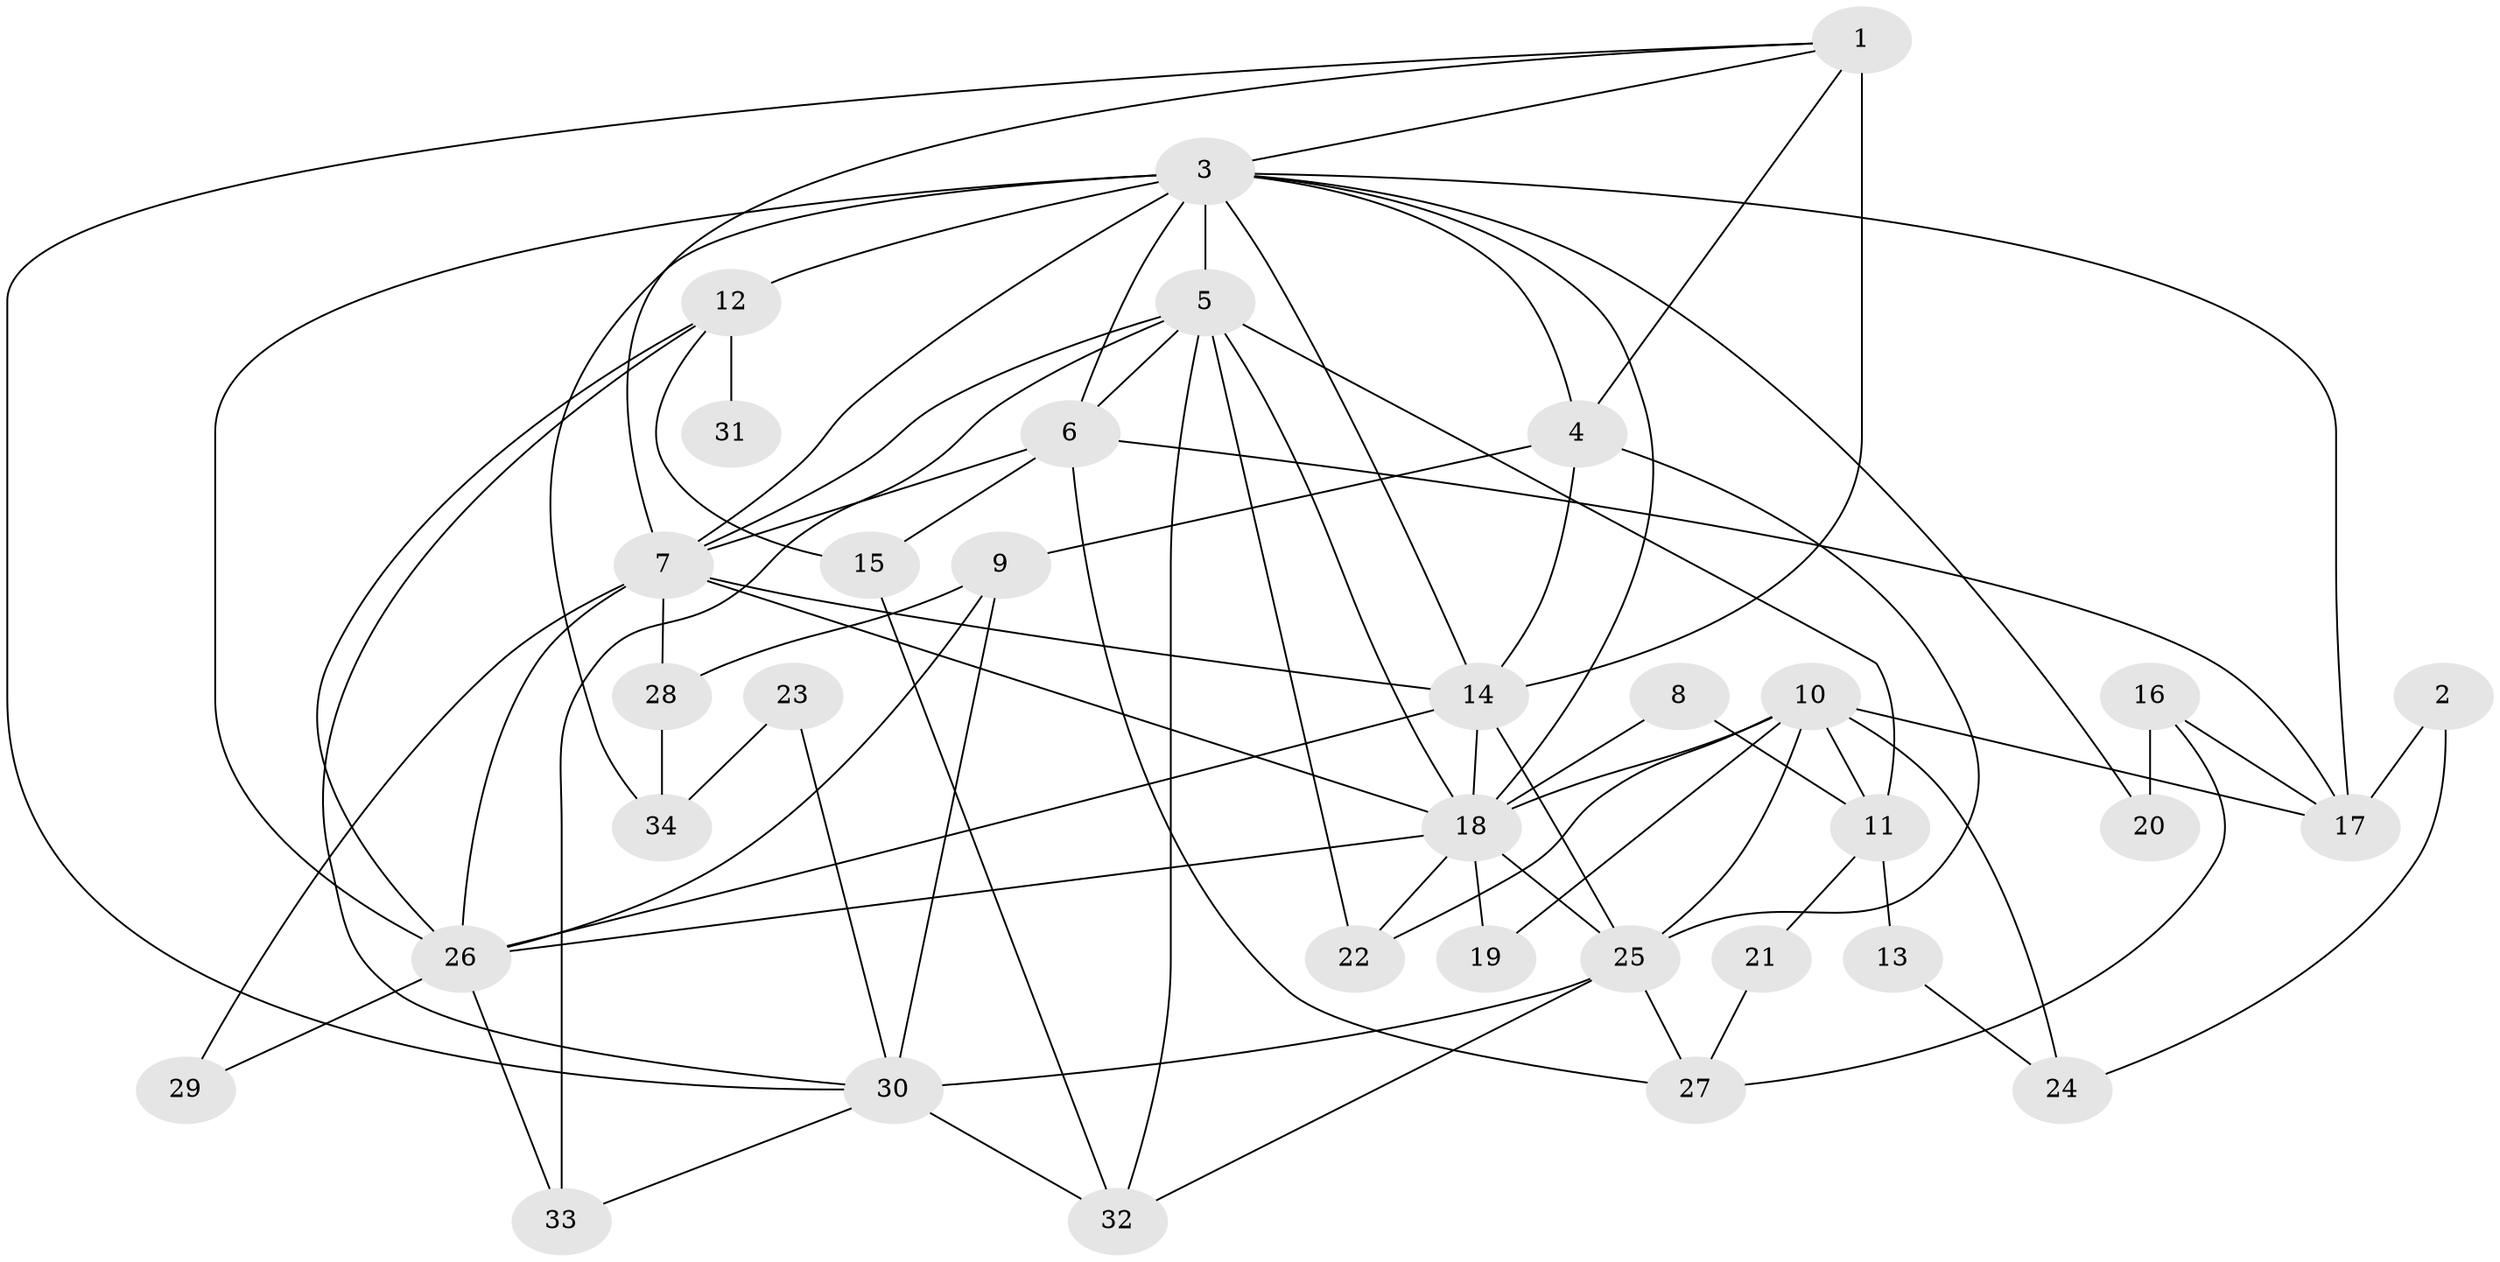 // original degree distribution, {4: 0.31343283582089554, 2: 0.14925373134328357, 7: 0.04477611940298507, 3: 0.23880597014925373, 5: 0.13432835820895522, 6: 0.1044776119402985, 8: 0.014925373134328358}
// Generated by graph-tools (version 1.1) at 2025/36/03/09/25 02:36:25]
// undirected, 34 vertices, 78 edges
graph export_dot {
graph [start="1"]
  node [color=gray90,style=filled];
  1;
  2;
  3;
  4;
  5;
  6;
  7;
  8;
  9;
  10;
  11;
  12;
  13;
  14;
  15;
  16;
  17;
  18;
  19;
  20;
  21;
  22;
  23;
  24;
  25;
  26;
  27;
  28;
  29;
  30;
  31;
  32;
  33;
  34;
  1 -- 3 [weight=1.0];
  1 -- 4 [weight=1.0];
  1 -- 7 [weight=1.0];
  1 -- 14 [weight=5.0];
  1 -- 30 [weight=1.0];
  2 -- 17 [weight=1.0];
  2 -- 24 [weight=1.0];
  3 -- 4 [weight=1.0];
  3 -- 5 [weight=2.0];
  3 -- 6 [weight=1.0];
  3 -- 7 [weight=1.0];
  3 -- 12 [weight=3.0];
  3 -- 14 [weight=1.0];
  3 -- 17 [weight=1.0];
  3 -- 18 [weight=2.0];
  3 -- 20 [weight=1.0];
  3 -- 26 [weight=2.0];
  3 -- 34 [weight=1.0];
  4 -- 9 [weight=1.0];
  4 -- 14 [weight=1.0];
  4 -- 25 [weight=1.0];
  5 -- 6 [weight=1.0];
  5 -- 7 [weight=1.0];
  5 -- 11 [weight=3.0];
  5 -- 18 [weight=1.0];
  5 -- 22 [weight=1.0];
  5 -- 32 [weight=1.0];
  5 -- 33 [weight=1.0];
  6 -- 7 [weight=1.0];
  6 -- 15 [weight=1.0];
  6 -- 17 [weight=1.0];
  6 -- 27 [weight=1.0];
  7 -- 14 [weight=1.0];
  7 -- 18 [weight=1.0];
  7 -- 26 [weight=1.0];
  7 -- 28 [weight=2.0];
  7 -- 29 [weight=1.0];
  8 -- 11 [weight=1.0];
  8 -- 18 [weight=1.0];
  9 -- 26 [weight=1.0];
  9 -- 28 [weight=1.0];
  9 -- 30 [weight=1.0];
  10 -- 11 [weight=1.0];
  10 -- 17 [weight=1.0];
  10 -- 18 [weight=4.0];
  10 -- 19 [weight=1.0];
  10 -- 22 [weight=1.0];
  10 -- 24 [weight=1.0];
  10 -- 25 [weight=1.0];
  11 -- 13 [weight=1.0];
  11 -- 21 [weight=1.0];
  12 -- 15 [weight=1.0];
  12 -- 26 [weight=1.0];
  12 -- 30 [weight=1.0];
  12 -- 31 [weight=2.0];
  13 -- 24 [weight=1.0];
  14 -- 18 [weight=3.0];
  14 -- 25 [weight=1.0];
  14 -- 26 [weight=1.0];
  15 -- 32 [weight=1.0];
  16 -- 17 [weight=1.0];
  16 -- 20 [weight=1.0];
  16 -- 27 [weight=1.0];
  18 -- 19 [weight=2.0];
  18 -- 22 [weight=1.0];
  18 -- 25 [weight=1.0];
  18 -- 26 [weight=1.0];
  21 -- 27 [weight=1.0];
  23 -- 30 [weight=1.0];
  23 -- 34 [weight=1.0];
  25 -- 27 [weight=1.0];
  25 -- 30 [weight=1.0];
  25 -- 32 [weight=1.0];
  26 -- 29 [weight=1.0];
  26 -- 33 [weight=1.0];
  28 -- 34 [weight=1.0];
  30 -- 32 [weight=1.0];
  30 -- 33 [weight=1.0];
}
